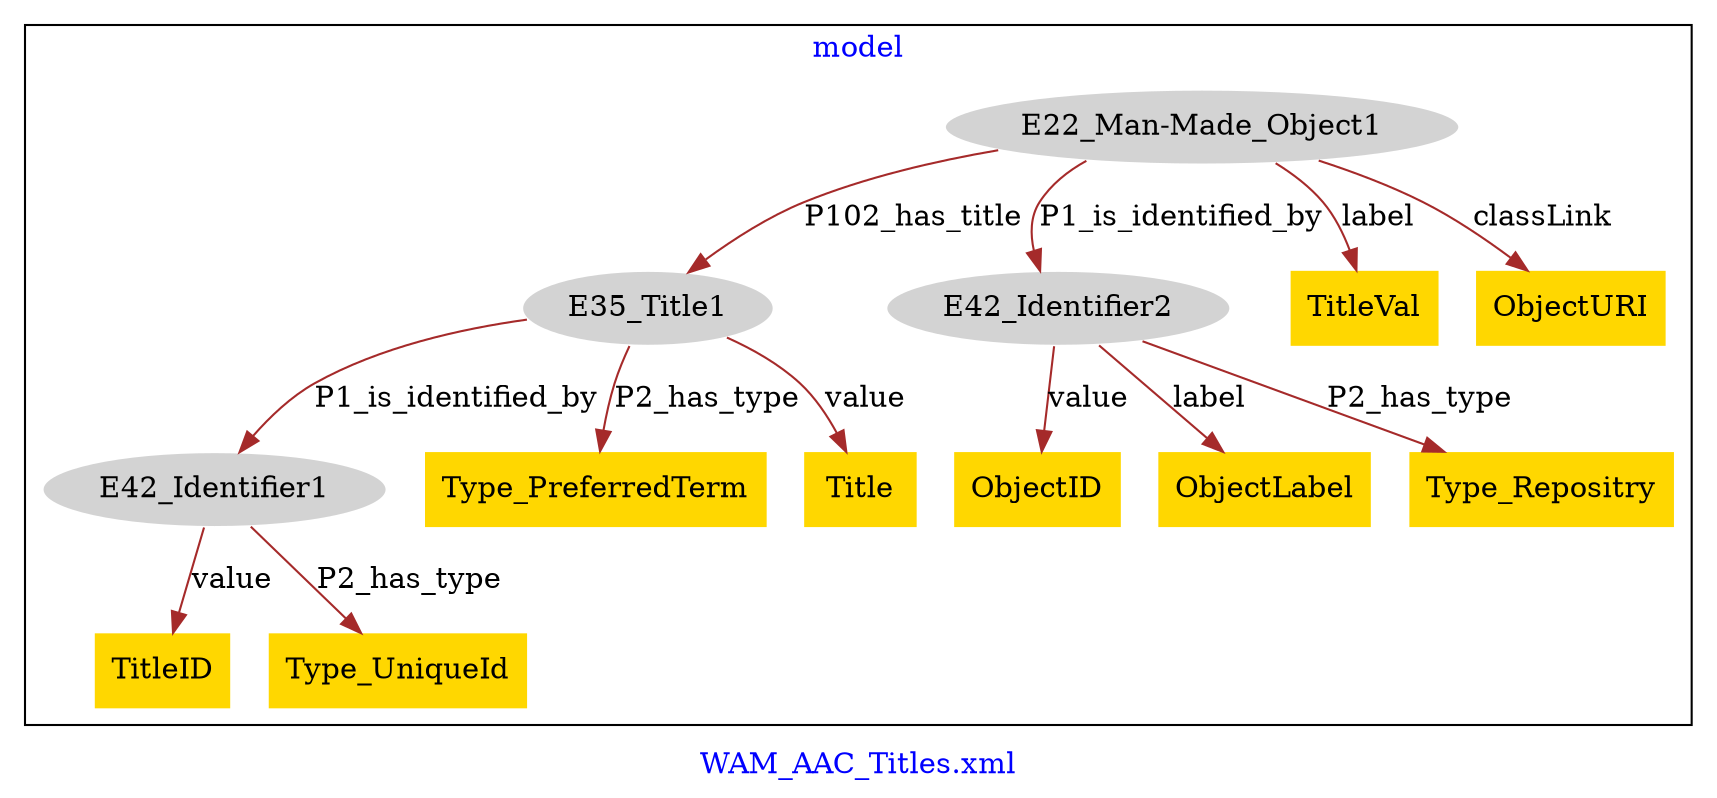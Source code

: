 digraph n0 {
fontcolor="blue"
remincross="true"
label="WAM_AAC_Titles.xml"
subgraph cluster {
label="model"
n2[style="filled",color="white",fillcolor="lightgray",label="E22_Man-Made_Object1"];
n3[style="filled",color="white",fillcolor="lightgray",label="E35_Title1"];
n4[style="filled",color="white",fillcolor="lightgray",label="E42_Identifier2"];
n5[style="filled",color="white",fillcolor="lightgray",label="E42_Identifier1"];
n6[shape="plaintext",style="filled",fillcolor="gold",label="Type_PreferredTerm"];
n7[shape="plaintext",style="filled",fillcolor="gold",label="ObjectID"];
n8[shape="plaintext",style="filled",fillcolor="gold",label="Title"];
n9[shape="plaintext",style="filled",fillcolor="gold",label="ObjectLabel"];
n10[shape="plaintext",style="filled",fillcolor="gold",label="TitleVal"];
n11[shape="plaintext",style="filled",fillcolor="gold",label="TitleID"];
n12[shape="plaintext",style="filled",fillcolor="gold",label="Type_UniqueId"];
n13[shape="plaintext",style="filled",fillcolor="gold",label="Type_Repositry"];
n14[shape="plaintext",style="filled",fillcolor="gold",label="ObjectURI"];
}
n2 -> n3[color="brown",fontcolor="black",label="P102_has_title"]
n2 -> n4[color="brown",fontcolor="black",label="P1_is_identified_by"]
n3 -> n5[color="brown",fontcolor="black",label="P1_is_identified_by"]
n3 -> n6[color="brown",fontcolor="black",label="P2_has_type"]
n4 -> n7[color="brown",fontcolor="black",label="value"]
n3 -> n8[color="brown",fontcolor="black",label="value"]
n4 -> n9[color="brown",fontcolor="black",label="label"]
n2 -> n10[color="brown",fontcolor="black",label="label"]
n5 -> n11[color="brown",fontcolor="black",label="value"]
n5 -> n12[color="brown",fontcolor="black",label="P2_has_type"]
n4 -> n13[color="brown",fontcolor="black",label="P2_has_type"]
n2 -> n14[color="brown",fontcolor="black",label="classLink"]
}
